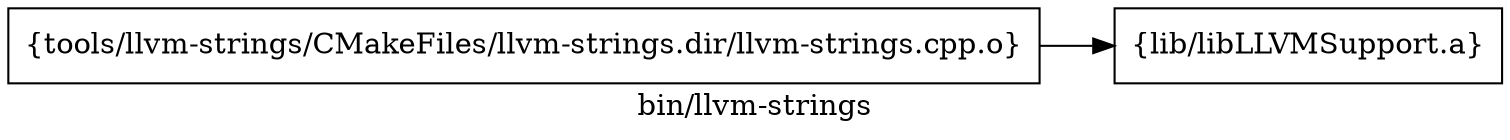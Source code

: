 digraph "bin/llvm-strings" {
	label="bin/llvm-strings";
	rankdir=LR;
	{ rank=same; Node0x56542c45bf68;  }

	Node0x56542c45bf68 [shape=record,shape=box,group=0,label="{tools/llvm-strings/CMakeFiles/llvm-strings.dir/llvm-strings.cpp.o}"];
	Node0x56542c45bf68 -> Node0x56542c45b978;
	Node0x56542c45b978 [shape=record,shape=box,group=0,label="{lib/libLLVMSupport.a}"];
}
